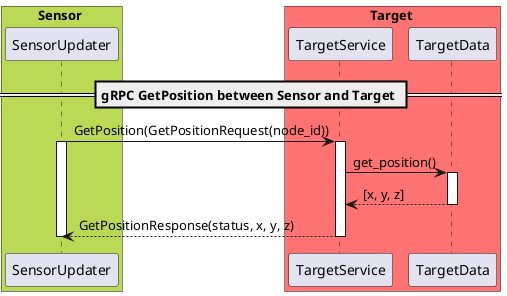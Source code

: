 @startuml
skinparam backgroundColor #FFFFFF

' Defines the participants in the protocol
box Sensor #BADA55
participant "SensorUpdater" as SensorUpdater
end box

box Target #FF7373
participant "TargetService" as TargetService
participant "TargetData" as TargetData
end box

== gRPC GetPosition between Sensor and Target ==
' SensorUpdater requests GetPosition RPC sending a GetPositionRequest message
' containing the requesting node ID
SensorUpdater -> TargetService: GetPosition(GetPositionRequest(node_id))
activate SensorUpdater

' TargetService receives the RPC request for GetPosition
activate TargetService

' TargetService gets the target position from TargetData
TargetService -> TargetData: get_position()
activate TargetData

' TargetData returns the target position
return [x, y, z]

' TargetService responds to SensorUpdater sending a GetPositionResponse message
' containing the request status and the target position
return GetPositionResponse(status, x, y, z)
deactivate SensorUpdater

@enduml
